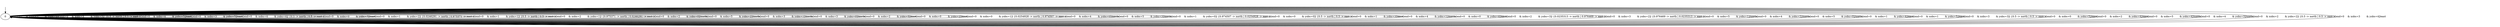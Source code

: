 digraph {
0;
__init [label="", style=invis, width=0];
__init -> 0;
0 -> 0 [label="[end=1	& xobs=5	& yobs=5]/"];
0 -> 0 [label="[end=0	& xobs=5	& yobs=5]/ {0.5 -> north | 0.5 -> east }"];
0 -> 0 [label="[end=0	& xobs=4	& yobs=5]/east"];
0 -> 0 [label="[end=0	& xobs=3	& yobs=5]/east"];
0 -> 0 [label="[end=0	& xobs=4	& yobs=4]/ {0.5 -> north | 0.5 -> east }"];
0 -> 0 [label="[end=0	& xobs=0	& yobs=3]/east"];
0 -> 0 [label="[end=0	& xobs=1	& yobs=2]/ {0.0246291 -> north | 0.975371 -> east }"];
0 -> 0 [label="[end=0	& xobs=1	& yobs=1]/ {0.5 -> north | 0.5 -> east }"];
0 -> 0 [label="[end=0	& xobs=2	& yobs=1]/ {0.975371 -> north | 0.0246291 -> east }"];
0 -> 0 [label="[end=0	& xobs=2	& yobs=0]/north"];
0 -> 0 [label="[end=0	& xobs=5	& yobs=2]/north"];
0 -> 0 [label="[end=0	& xobs=3	& yobs=1]/north"];
0 -> 0 [label="[end=0	& xobs=3	& yobs=0]/north"];
0 -> 0 [label="[end=0	& xobs=2	& yobs=5]/east"];
0 -> 0 [label="[end=0	& xobs=0	& yobs=2]/east"];
0 -> 0 [label="[end=0	& xobs=0	& yobs=1]/ {0.0254928 -> north | 0.974507 -> east }"];
0 -> 0 [label="[end=0	& xobs=4	& yobs=0]/north"];
0 -> 0 [label="[end=0	& xobs=5	& yobs=3]/north"];
0 -> 0 [label="[end=0	& xobs=1	& yobs=0]/ {0.974507 -> north | 0.0254928 -> east }"];
0 -> 0 [label="[end=0	& xobs=0	& yobs=0]/ {0.5 -> north | 0.5 -> east }"];
0 -> 0 [label="[end=0	& xobs=1	& yobs=3]/east"];
0 -> 0 [label="[end=0	& xobs=4	& yobs=1]/north"];
0 -> 0 [label="[end=0	& xobs=0	& yobs=4]/east"];
0 -> 0 [label="[end=0	& xobs=2	& yobs=3]/ {0.0235313 -> north | 0.976469 -> east }"];
0 -> 0 [label="[end=0	& xobs=3	& yobs=2]/ {0.976469 -> north | 0.0235313 -> east }"];
0 -> 0 [label="[end=0	& xobs=5	& yobs=1]/north"];
0 -> 0 [label="[end=0	& xobs=4	& yobs=2]/north"];
0 -> 0 [label="[end=0	& xobs=5	& yobs=0]/north"];
0 -> 0 [label="[end=0	& xobs=1	& yobs=4]/east"];
0 -> 0 [label="[end=0	& xobs=1	& yobs=5]/east"];
0 -> 0 [label="[end=0	& xobs=3	& yobs=3]/ {0.5 -> north | 0.5 -> east }"];
0 -> 0 [label="[end=0	& xobs=0	& yobs=5]/east"];
0 -> 0 [label="[end=0	& xobs=2	& yobs=4]/east"];
0 -> 0 [label="[end=0	& xobs=5	& yobs=4]/north"];
0 -> 0 [label="[end=0	& xobs=4	& yobs=3]/north"];
0 -> 0 [label="[end=0	& xobs=2	& yobs=2]/ {0.5 -> north | 0.5 -> east }"];
0 -> 0 [label="[end=0	& xobs=3	& yobs=4]/east"];
}